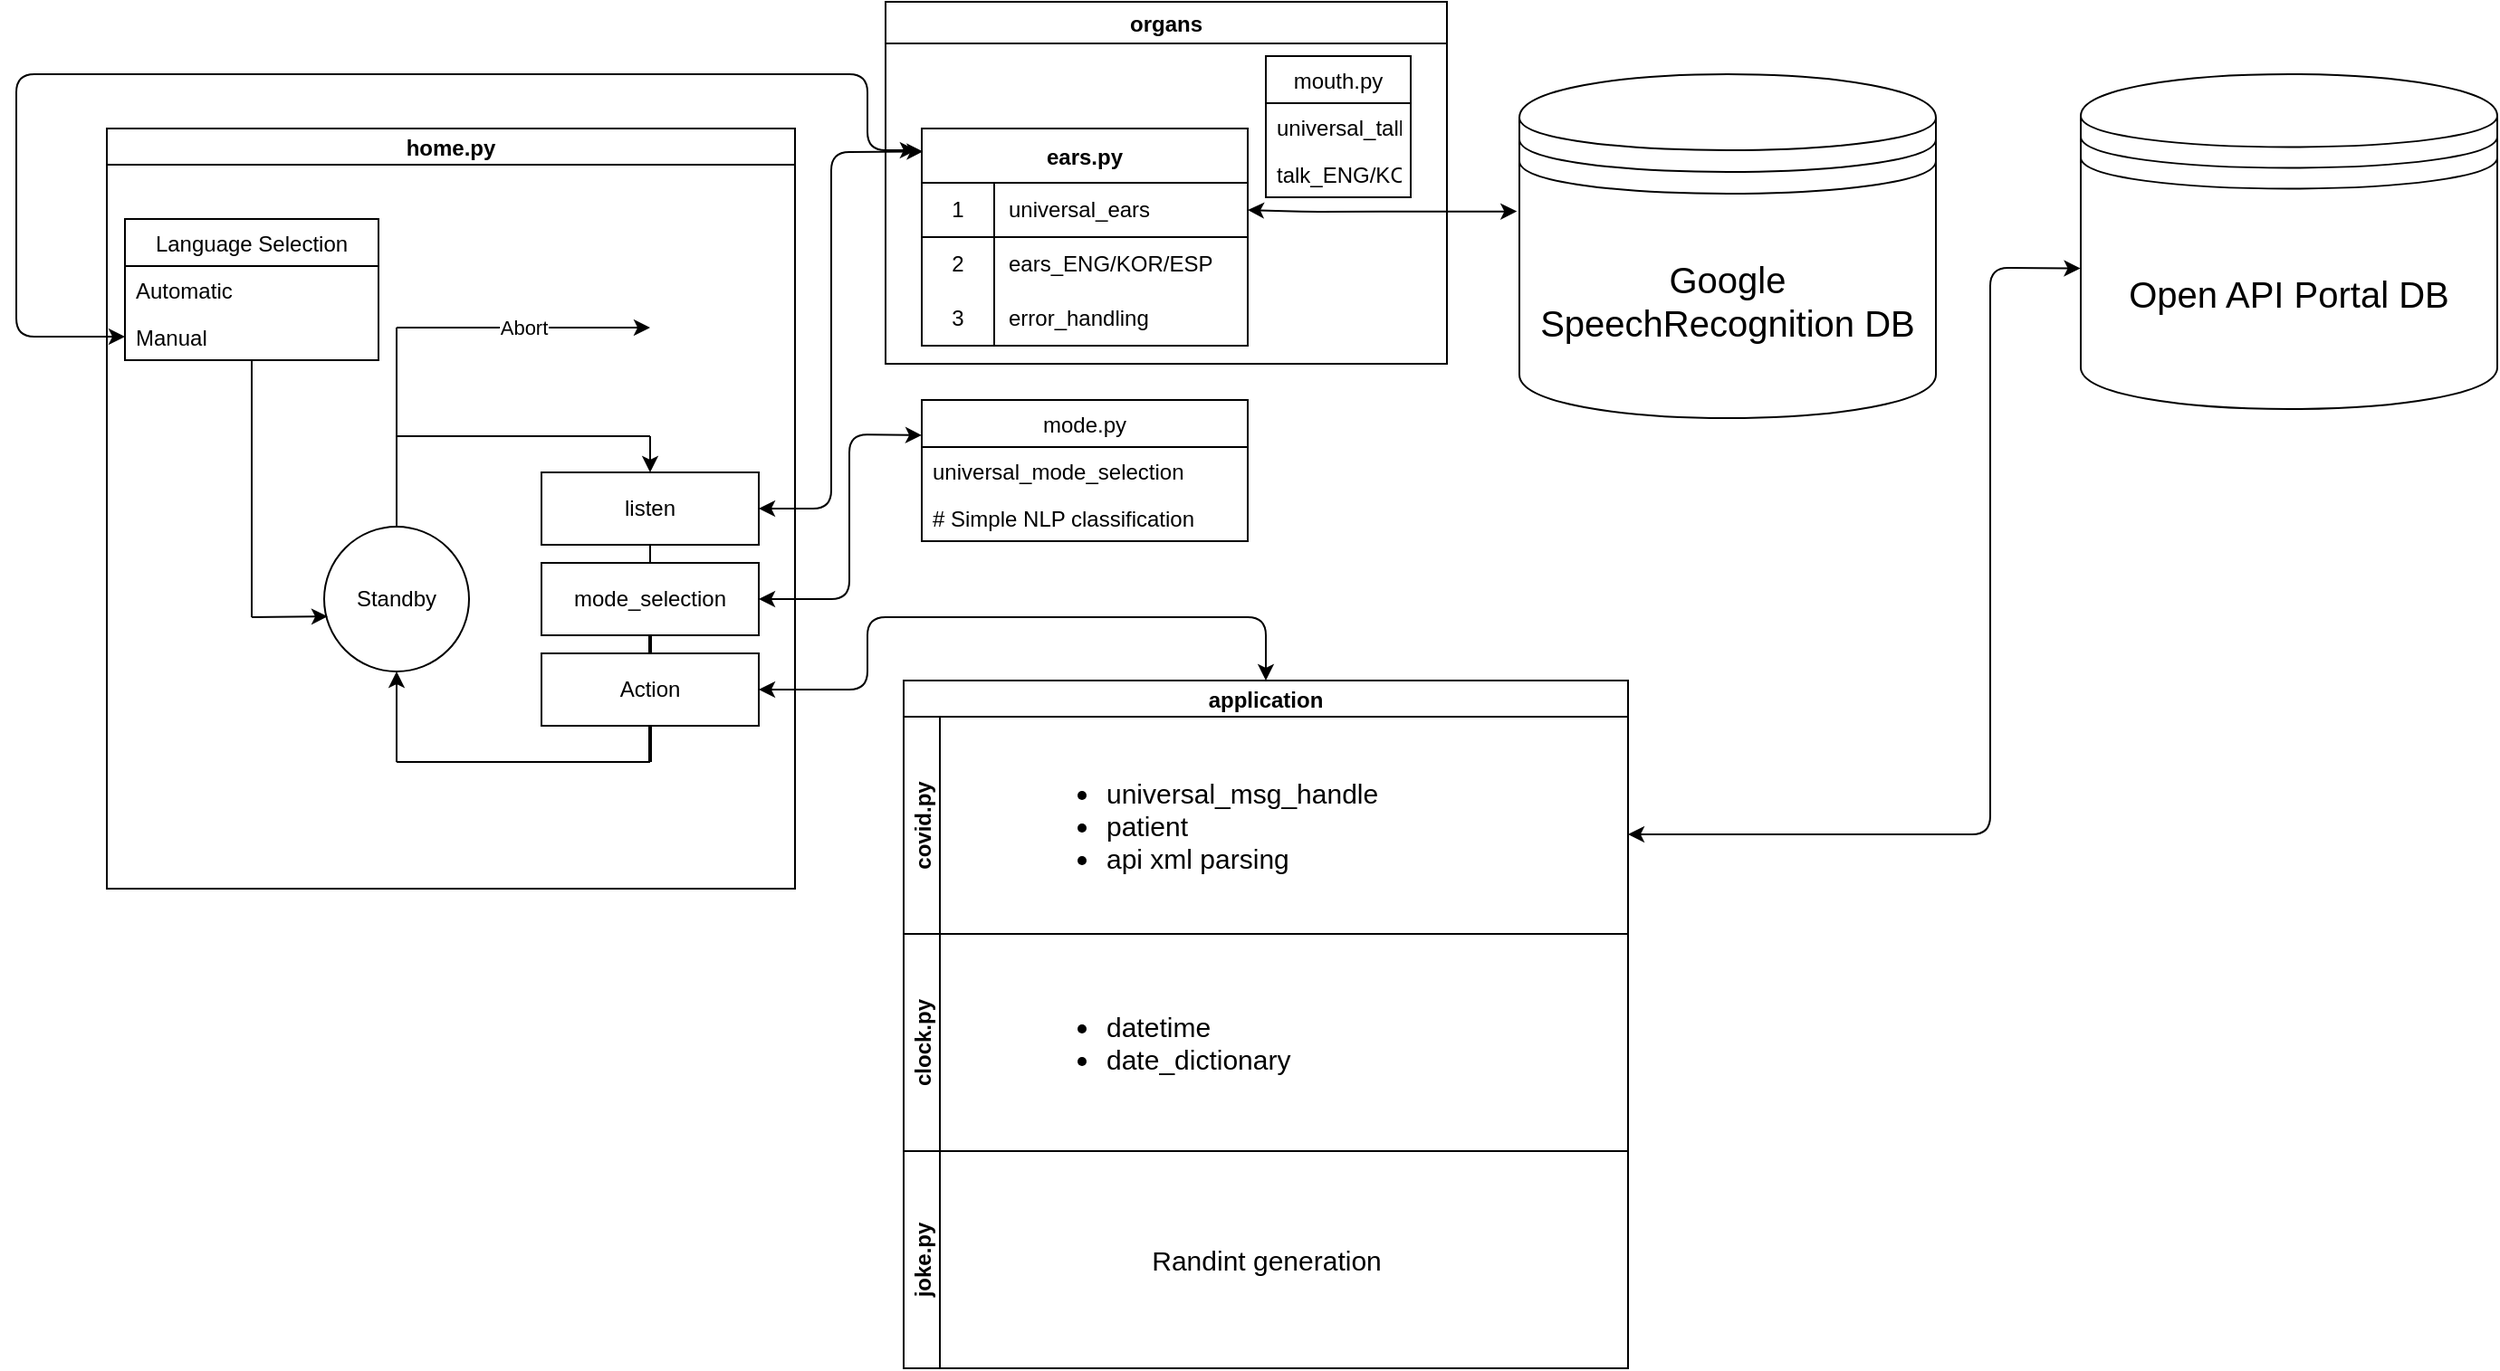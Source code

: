 <mxfile>
    <diagram id="U0_OVCAzUT0vVY0RGQBd" name="Page-1">
        <mxGraphModel dx="1363" dy="830" grid="1" gridSize="10" guides="1" tooltips="1" connect="1" arrows="1" fold="1" page="1" pageScale="1" pageWidth="827" pageHeight="1169" math="0" shadow="0">
            <root>
                <mxCell id="0"/>
                <mxCell id="1" parent="0"/>
                <mxCell id="3" value="home.py" style="swimlane;startSize=20;horizontal=1;containerType=tree;" parent="1" vertex="1">
                    <mxGeometry x="130" y="90" width="380" height="420" as="geometry"/>
                </mxCell>
                <mxCell id="4" value="" style="edgeStyle=elbowEdgeStyle;elbow=vertical;startArrow=none;endArrow=none;rounded=0;" parent="3" source="5" target="6" edge="1">
                    <mxGeometry relative="1" as="geometry"/>
                </mxCell>
                <mxCell id="5" value="listen" style="whiteSpace=wrap;html=1;treeFolding=1;treeMoving=1;newEdgeStyle={&quot;edgeStyle&quot;:&quot;elbowEdgeStyle&quot;,&quot;startArrow&quot;:&quot;none&quot;,&quot;endArrow&quot;:&quot;none&quot;};" parent="3" vertex="1">
                    <mxGeometry x="240" y="190" width="120" height="40" as="geometry"/>
                </mxCell>
                <mxCell id="6" value="mode_selection" style="whiteSpace=wrap;html=1;treeFolding=1;treeMoving=1;newEdgeStyle={&quot;edgeStyle&quot;:&quot;elbowEdgeStyle&quot;,&quot;startArrow&quot;:&quot;none&quot;,&quot;endArrow&quot;:&quot;none&quot;};" parent="3" vertex="1">
                    <mxGeometry x="240" y="240" width="120" height="40" as="geometry"/>
                </mxCell>
                <mxCell id="8" value="" style="line;strokeWidth=2;direction=south;html=1;" parent="3" vertex="1">
                    <mxGeometry x="295" y="280" width="10" height="10" as="geometry"/>
                </mxCell>
                <mxCell id="7" value="Action" style="whiteSpace=wrap;html=1;treeFolding=1;treeMoving=1;newEdgeStyle={&quot;edgeStyle&quot;:&quot;elbowEdgeStyle&quot;,&quot;startArrow&quot;:&quot;none&quot;,&quot;endArrow&quot;:&quot;none&quot;};" parent="3" vertex="1">
                    <mxGeometry x="240" y="290" width="120" height="40" as="geometry"/>
                </mxCell>
                <mxCell id="20" value="Standby" style="ellipse;whiteSpace=wrap;html=1;aspect=fixed;" parent="3" vertex="1">
                    <mxGeometry x="120" y="220" width="80" height="80" as="geometry"/>
                </mxCell>
                <mxCell id="31" value="" style="line;strokeWidth=2;direction=south;html=1;" parent="3" vertex="1">
                    <mxGeometry x="280" y="330" width="40" height="20" as="geometry"/>
                </mxCell>
                <mxCell id="45" value="Language Selection" style="swimlane;fontStyle=0;childLayout=stackLayout;horizontal=1;startSize=26;horizontalStack=0;resizeParent=1;resizeParentMax=0;resizeLast=0;collapsible=1;marginBottom=0;" parent="3" vertex="1">
                    <mxGeometry x="10" y="50" width="140" height="78" as="geometry"/>
                </mxCell>
                <mxCell id="46" value="Automatic" style="text;strokeColor=none;fillColor=none;align=left;verticalAlign=top;spacingLeft=4;spacingRight=4;overflow=hidden;rotatable=0;points=[[0,0.5],[1,0.5]];portConstraint=eastwest;" parent="45" vertex="1">
                    <mxGeometry y="26" width="140" height="26" as="geometry"/>
                </mxCell>
                <mxCell id="47" value="Manual" style="text;strokeColor=none;fillColor=none;align=left;verticalAlign=top;spacingLeft=4;spacingRight=4;overflow=hidden;rotatable=0;points=[[0,0.5],[1,0.5]];portConstraint=eastwest;" parent="45" vertex="1">
                    <mxGeometry y="52" width="140" height="26" as="geometry"/>
                </mxCell>
                <mxCell id="34" value="" style="endArrow=none;html=1;entryX=1;entryY=0.5;entryDx=0;entryDy=0;entryPerimeter=0;" parent="1" target="31" edge="1">
                    <mxGeometry width="50" height="50" relative="1" as="geometry">
                        <mxPoint x="290" y="440" as="sourcePoint"/>
                        <mxPoint x="470" y="370" as="targetPoint"/>
                    </mxGeometry>
                </mxCell>
                <mxCell id="35" value="" style="endArrow=classic;html=1;entryX=0.5;entryY=1;entryDx=0;entryDy=0;" parent="1" target="20" edge="1">
                    <mxGeometry width="50" height="50" relative="1" as="geometry">
                        <mxPoint x="290" y="440" as="sourcePoint"/>
                        <mxPoint x="470" y="370" as="targetPoint"/>
                    </mxGeometry>
                </mxCell>
                <mxCell id="37" value="" style="endArrow=none;html=1;exitX=0.5;exitY=0;exitDx=0;exitDy=0;" parent="1" source="20" edge="1">
                    <mxGeometry width="50" height="50" relative="1" as="geometry">
                        <mxPoint x="420" y="360" as="sourcePoint"/>
                        <mxPoint x="290" y="260" as="targetPoint"/>
                    </mxGeometry>
                </mxCell>
                <mxCell id="38" value="" style="endArrow=none;html=1;" parent="1" edge="1">
                    <mxGeometry width="50" height="50" relative="1" as="geometry">
                        <mxPoint x="290" y="260" as="sourcePoint"/>
                        <mxPoint x="430" y="260" as="targetPoint"/>
                    </mxGeometry>
                </mxCell>
                <mxCell id="39" value="" style="endArrow=classic;html=1;entryX=0.5;entryY=0;entryDx=0;entryDy=0;" parent="1" target="5" edge="1">
                    <mxGeometry width="50" height="50" relative="1" as="geometry">
                        <mxPoint x="430" y="260" as="sourcePoint"/>
                        <mxPoint x="470" y="310" as="targetPoint"/>
                    </mxGeometry>
                </mxCell>
                <mxCell id="40" value="" style="endArrow=none;html=1;" parent="1" edge="1">
                    <mxGeometry width="50" height="50" relative="1" as="geometry">
                        <mxPoint x="290" y="260" as="sourcePoint"/>
                        <mxPoint x="290" y="200" as="targetPoint"/>
                    </mxGeometry>
                </mxCell>
                <mxCell id="42" value="" style="endArrow=classic;html=1;" parent="1" edge="1">
                    <mxGeometry relative="1" as="geometry">
                        <mxPoint x="290" y="200" as="sourcePoint"/>
                        <mxPoint x="430" y="200" as="targetPoint"/>
                        <Array as="points">
                            <mxPoint x="360" y="200"/>
                        </Array>
                    </mxGeometry>
                </mxCell>
                <mxCell id="43" value="Abort" style="edgeLabel;resizable=0;html=1;align=center;verticalAlign=middle;" parent="42" connectable="0" vertex="1">
                    <mxGeometry relative="1" as="geometry"/>
                </mxCell>
                <mxCell id="51" value="" style="endArrow=none;html=1;" parent="1" target="47" edge="1">
                    <mxGeometry width="50" height="50" relative="1" as="geometry">
                        <mxPoint x="210" y="360" as="sourcePoint"/>
                        <mxPoint x="210" y="220" as="targetPoint"/>
                    </mxGeometry>
                </mxCell>
                <mxCell id="52" value="" style="endArrow=classic;html=1;entryX=0.025;entryY=0.62;entryDx=0;entryDy=0;entryPerimeter=0;" parent="1" target="20" edge="1">
                    <mxGeometry width="50" height="50" relative="1" as="geometry">
                        <mxPoint x="210" y="360" as="sourcePoint"/>
                        <mxPoint x="230" y="310" as="targetPoint"/>
                    </mxGeometry>
                </mxCell>
                <mxCell id="53" value="ears.py" style="shape=table;startSize=30;container=1;collapsible=0;childLayout=tableLayout;fixedRows=1;rowLines=0;fontStyle=1;align=center;" parent="1" vertex="1">
                    <mxGeometry x="580" y="90" width="180" height="120" as="geometry"/>
                </mxCell>
                <mxCell id="54" value="" style="shape=partialRectangle;html=1;whiteSpace=wrap;collapsible=0;dropTarget=0;pointerEvents=0;fillColor=none;top=0;left=0;bottom=1;right=0;points=[[0,0.5],[1,0.5]];portConstraint=eastwest;" parent="53" vertex="1">
                    <mxGeometry y="30" width="180" height="30" as="geometry"/>
                </mxCell>
                <mxCell id="55" value="1" style="shape=partialRectangle;html=1;whiteSpace=wrap;connectable=0;fillColor=none;top=0;left=0;bottom=0;right=0;overflow=hidden;" parent="54" vertex="1">
                    <mxGeometry width="40" height="30" as="geometry"/>
                </mxCell>
                <mxCell id="56" value="universal_ears" style="shape=partialRectangle;html=1;whiteSpace=wrap;connectable=0;fillColor=none;top=0;left=0;bottom=0;right=0;align=left;spacingLeft=6;overflow=hidden;" parent="54" vertex="1">
                    <mxGeometry x="40" width="140" height="30" as="geometry"/>
                </mxCell>
                <mxCell id="57" value="" style="shape=partialRectangle;html=1;whiteSpace=wrap;collapsible=0;dropTarget=0;pointerEvents=0;fillColor=none;top=0;left=0;bottom=0;right=0;points=[[0,0.5],[1,0.5]];portConstraint=eastwest;" parent="53" vertex="1">
                    <mxGeometry y="60" width="180" height="30" as="geometry"/>
                </mxCell>
                <mxCell id="58" value="2" style="shape=partialRectangle;html=1;whiteSpace=wrap;connectable=0;fillColor=none;top=0;left=0;bottom=0;right=0;overflow=hidden;" parent="57" vertex="1">
                    <mxGeometry width="40" height="30" as="geometry"/>
                </mxCell>
                <mxCell id="59" value="ears_ENG/KOR/ESP" style="shape=partialRectangle;html=1;whiteSpace=wrap;connectable=0;fillColor=none;top=0;left=0;bottom=0;right=0;align=left;spacingLeft=6;overflow=hidden;" parent="57" vertex="1">
                    <mxGeometry x="40" width="140" height="30" as="geometry"/>
                </mxCell>
                <mxCell id="60" value="" style="shape=partialRectangle;html=1;whiteSpace=wrap;collapsible=0;dropTarget=0;pointerEvents=0;fillColor=none;top=0;left=0;bottom=0;right=0;points=[[0,0.5],[1,0.5]];portConstraint=eastwest;" parent="53" vertex="1">
                    <mxGeometry y="90" width="180" height="30" as="geometry"/>
                </mxCell>
                <mxCell id="61" value="3" style="shape=partialRectangle;html=1;whiteSpace=wrap;connectable=0;fillColor=none;top=0;left=0;bottom=0;right=0;overflow=hidden;" parent="60" vertex="1">
                    <mxGeometry width="40" height="30" as="geometry"/>
                </mxCell>
                <mxCell id="62" value="error_handling" style="shape=partialRectangle;html=1;whiteSpace=wrap;connectable=0;fillColor=none;top=0;left=0;bottom=0;right=0;align=left;spacingLeft=6;overflow=hidden;" parent="60" vertex="1">
                    <mxGeometry x="40" width="140" height="30" as="geometry"/>
                </mxCell>
                <mxCell id="66" value="" style="endArrow=classic;startArrow=classic;html=1;exitX=1;exitY=0.5;exitDx=0;exitDy=0;entryX=0.004;entryY=0.106;entryDx=0;entryDy=0;entryPerimeter=0;" parent="1" source="5" target="53" edge="1">
                    <mxGeometry width="50" height="50" relative="1" as="geometry">
                        <mxPoint x="270" y="410" as="sourcePoint"/>
                        <mxPoint x="320" y="360" as="targetPoint"/>
                        <Array as="points">
                            <mxPoint x="530" y="300"/>
                            <mxPoint x="530" y="103"/>
                        </Array>
                    </mxGeometry>
                </mxCell>
                <mxCell id="67" value="mode.py" style="swimlane;fontStyle=0;childLayout=stackLayout;horizontal=1;startSize=26;horizontalStack=0;resizeParent=1;resizeParentMax=0;resizeLast=0;collapsible=1;marginBottom=0;" parent="1" vertex="1">
                    <mxGeometry x="580" y="240" width="180" height="78" as="geometry"/>
                </mxCell>
                <mxCell id="68" value="universal_mode_selection" style="text;strokeColor=none;fillColor=none;align=left;verticalAlign=top;spacingLeft=4;spacingRight=4;overflow=hidden;rotatable=0;points=[[0,0.5],[1,0.5]];portConstraint=eastwest;" parent="67" vertex="1">
                    <mxGeometry y="26" width="180" height="26" as="geometry"/>
                </mxCell>
                <mxCell id="69" value="# Simple NLP classification" style="text;strokeColor=none;fillColor=none;align=left;verticalAlign=top;spacingLeft=4;spacingRight=4;overflow=hidden;rotatable=0;points=[[0,0.5],[1,0.5]];portConstraint=eastwest;" parent="67" vertex="1">
                    <mxGeometry y="52" width="180" height="26" as="geometry"/>
                </mxCell>
                <mxCell id="71" value="" style="endArrow=classic;startArrow=classic;html=1;exitX=1;exitY=0.5;exitDx=0;exitDy=0;entryX=0;entryY=0.25;entryDx=0;entryDy=0;" parent="1" source="6" target="67" edge="1">
                    <mxGeometry width="50" height="50" relative="1" as="geometry">
                        <mxPoint x="270" y="410" as="sourcePoint"/>
                        <mxPoint x="320" y="360" as="targetPoint"/>
                        <Array as="points">
                            <mxPoint x="540" y="350"/>
                            <mxPoint x="540" y="259"/>
                        </Array>
                    </mxGeometry>
                </mxCell>
                <mxCell id="76" value="application" style="swimlane;childLayout=stackLayout;resizeParent=1;resizeParentMax=0;horizontal=1;startSize=20;horizontalStack=0;" parent="1" vertex="1">
                    <mxGeometry x="570" y="395" width="400" height="380" as="geometry"/>
                </mxCell>
                <mxCell id="77" value="covid.py" style="swimlane;startSize=20;horizontal=0;" parent="76" vertex="1">
                    <mxGeometry y="20" width="400" height="120" as="geometry">
                        <mxRectangle y="20" width="400" height="20" as="alternateBounds"/>
                    </mxGeometry>
                </mxCell>
                <mxCell id="86" value="&lt;ul style=&quot;font-size: 15px&quot;&gt;&lt;li&gt;universal_msg_handle&lt;/li&gt;&lt;li&gt;patient&lt;/li&gt;&lt;li&gt;api xml parsing&lt;/li&gt;&lt;/ul&gt;" style="text;strokeColor=none;fillColor=none;html=1;whiteSpace=wrap;verticalAlign=middle;overflow=hidden;" parent="77" vertex="1">
                    <mxGeometry x="70" y="6.25" width="290" height="107.5" as="geometry"/>
                </mxCell>
                <mxCell id="78" value="clock.py" style="swimlane;startSize=20;horizontal=0;" parent="76" vertex="1">
                    <mxGeometry y="140" width="400" height="120" as="geometry"/>
                </mxCell>
                <mxCell id="87" value="&lt;ul style=&quot;font-size: 15px&quot;&gt;&lt;li&gt;datetime&lt;/li&gt;&lt;li&gt;date_dictionary&lt;/li&gt;&lt;/ul&gt;" style="text;strokeColor=none;fillColor=none;html=1;whiteSpace=wrap;verticalAlign=middle;overflow=hidden;" parent="78" vertex="1">
                    <mxGeometry x="70" y="20" width="200" height="80" as="geometry"/>
                </mxCell>
                <mxCell id="79" value="joke.py" style="swimlane;startSize=20;horizontal=0;" parent="76" vertex="1">
                    <mxGeometry y="260" width="400" height="120" as="geometry"/>
                </mxCell>
                <mxCell id="88" value="&lt;font style=&quot;font-size: 15px&quot;&gt;Randint generation&lt;/font&gt;" style="text;html=1;align=center;verticalAlign=middle;resizable=0;points=[];autosize=1;strokeColor=none;" parent="79" vertex="1">
                    <mxGeometry x="130" y="50" width="140" height="20" as="geometry"/>
                </mxCell>
                <mxCell id="80" value="&lt;font style=&quot;font-size: 20px&quot;&gt;Google SpeechRecognition DB&lt;/font&gt;" style="shape=datastore;whiteSpace=wrap;html=1;" parent="1" vertex="1">
                    <mxGeometry x="910" y="60" width="230" height="190" as="geometry"/>
                </mxCell>
                <mxCell id="81" value="" style="endArrow=classic;startArrow=classic;html=1;exitX=1;exitY=0.5;exitDx=0;exitDy=0;entryX=-0.006;entryY=0.399;entryDx=0;entryDy=0;entryPerimeter=0;" parent="1" source="54" target="80" edge="1">
                    <mxGeometry width="50" height="50" relative="1" as="geometry">
                        <mxPoint x="610" y="270" as="sourcePoint"/>
                        <mxPoint x="660" y="220" as="targetPoint"/>
                        <Array as="points">
                            <mxPoint x="790" y="136"/>
                        </Array>
                    </mxGeometry>
                </mxCell>
                <mxCell id="82" value="&lt;font style=&quot;font-size: 20px&quot;&gt;Open API Portal DB&lt;/font&gt;" style="shape=datastore;whiteSpace=wrap;html=1;" parent="1" vertex="1">
                    <mxGeometry x="1220" y="60" width="230" height="185" as="geometry"/>
                </mxCell>
                <mxCell id="84" value="" style="endArrow=classic;startArrow=classic;html=1;entryX=-0.001;entryY=0.58;entryDx=0;entryDy=0;entryPerimeter=0;" parent="1" target="82" edge="1">
                    <mxGeometry width="50" height="50" relative="1" as="geometry">
                        <mxPoint x="970" y="480" as="sourcePoint"/>
                        <mxPoint x="790" y="420" as="targetPoint"/>
                        <Array as="points">
                            <mxPoint x="1170" y="480"/>
                            <mxPoint x="1170" y="167"/>
                        </Array>
                    </mxGeometry>
                </mxCell>
                <mxCell id="89" value="" style="endArrow=classic;startArrow=classic;html=1;entryX=1;entryY=0.5;entryDx=0;entryDy=0;exitX=0.5;exitY=0;exitDx=0;exitDy=0;" parent="1" source="76" target="7" edge="1">
                    <mxGeometry width="50" height="50" relative="1" as="geometry">
                        <mxPoint x="780" y="500" as="sourcePoint"/>
                        <mxPoint x="830" y="450" as="targetPoint"/>
                        <Array as="points">
                            <mxPoint x="770" y="360"/>
                            <mxPoint x="550" y="360"/>
                            <mxPoint x="550" y="400"/>
                        </Array>
                    </mxGeometry>
                </mxCell>
                <mxCell id="91" value="" style="endArrow=classic;startArrow=classic;html=1;entryX=0;entryY=0.5;entryDx=0;entryDy=0;exitX=-0.017;exitY=0.1;exitDx=0;exitDy=0;exitPerimeter=0;" parent="1" source="53" target="47" edge="1">
                    <mxGeometry width="50" height="50" relative="1" as="geometry">
                        <mxPoint x="30" y="50" as="sourcePoint"/>
                        <mxPoint x="660" y="310" as="targetPoint"/>
                        <Array as="points">
                            <mxPoint x="550" y="102"/>
                            <mxPoint x="550" y="60"/>
                            <mxPoint x="80" y="60"/>
                            <mxPoint x="80" y="205"/>
                        </Array>
                    </mxGeometry>
                </mxCell>
                <mxCell id="92" value="organs" style="swimlane;" parent="1" vertex="1">
                    <mxGeometry x="560" y="20" width="310" height="200" as="geometry"/>
                </mxCell>
                <mxCell id="93" value="mouth.py" style="swimlane;fontStyle=0;childLayout=stackLayout;horizontal=1;startSize=26;horizontalStack=0;resizeParent=1;resizeParentMax=0;resizeLast=0;collapsible=1;marginBottom=0;" parent="1" vertex="1">
                    <mxGeometry x="770" y="50" width="80" height="78" as="geometry"/>
                </mxCell>
                <mxCell id="94" value="universal_talk" style="text;strokeColor=none;fillColor=none;align=left;verticalAlign=top;spacingLeft=4;spacingRight=4;overflow=hidden;rotatable=0;points=[[0,0.5],[1,0.5]];portConstraint=eastwest;" parent="93" vertex="1">
                    <mxGeometry y="26" width="80" height="26" as="geometry"/>
                </mxCell>
                <mxCell id="95" value="talk_ENG/KOR/ESP" style="text;strokeColor=none;fillColor=none;align=left;verticalAlign=top;spacingLeft=4;spacingRight=4;overflow=hidden;rotatable=0;points=[[0,0.5],[1,0.5]];portConstraint=eastwest;" parent="93" vertex="1">
                    <mxGeometry y="52" width="80" height="26" as="geometry"/>
                </mxCell>
            </root>
        </mxGraphModel>
    </diagram>
</mxfile>